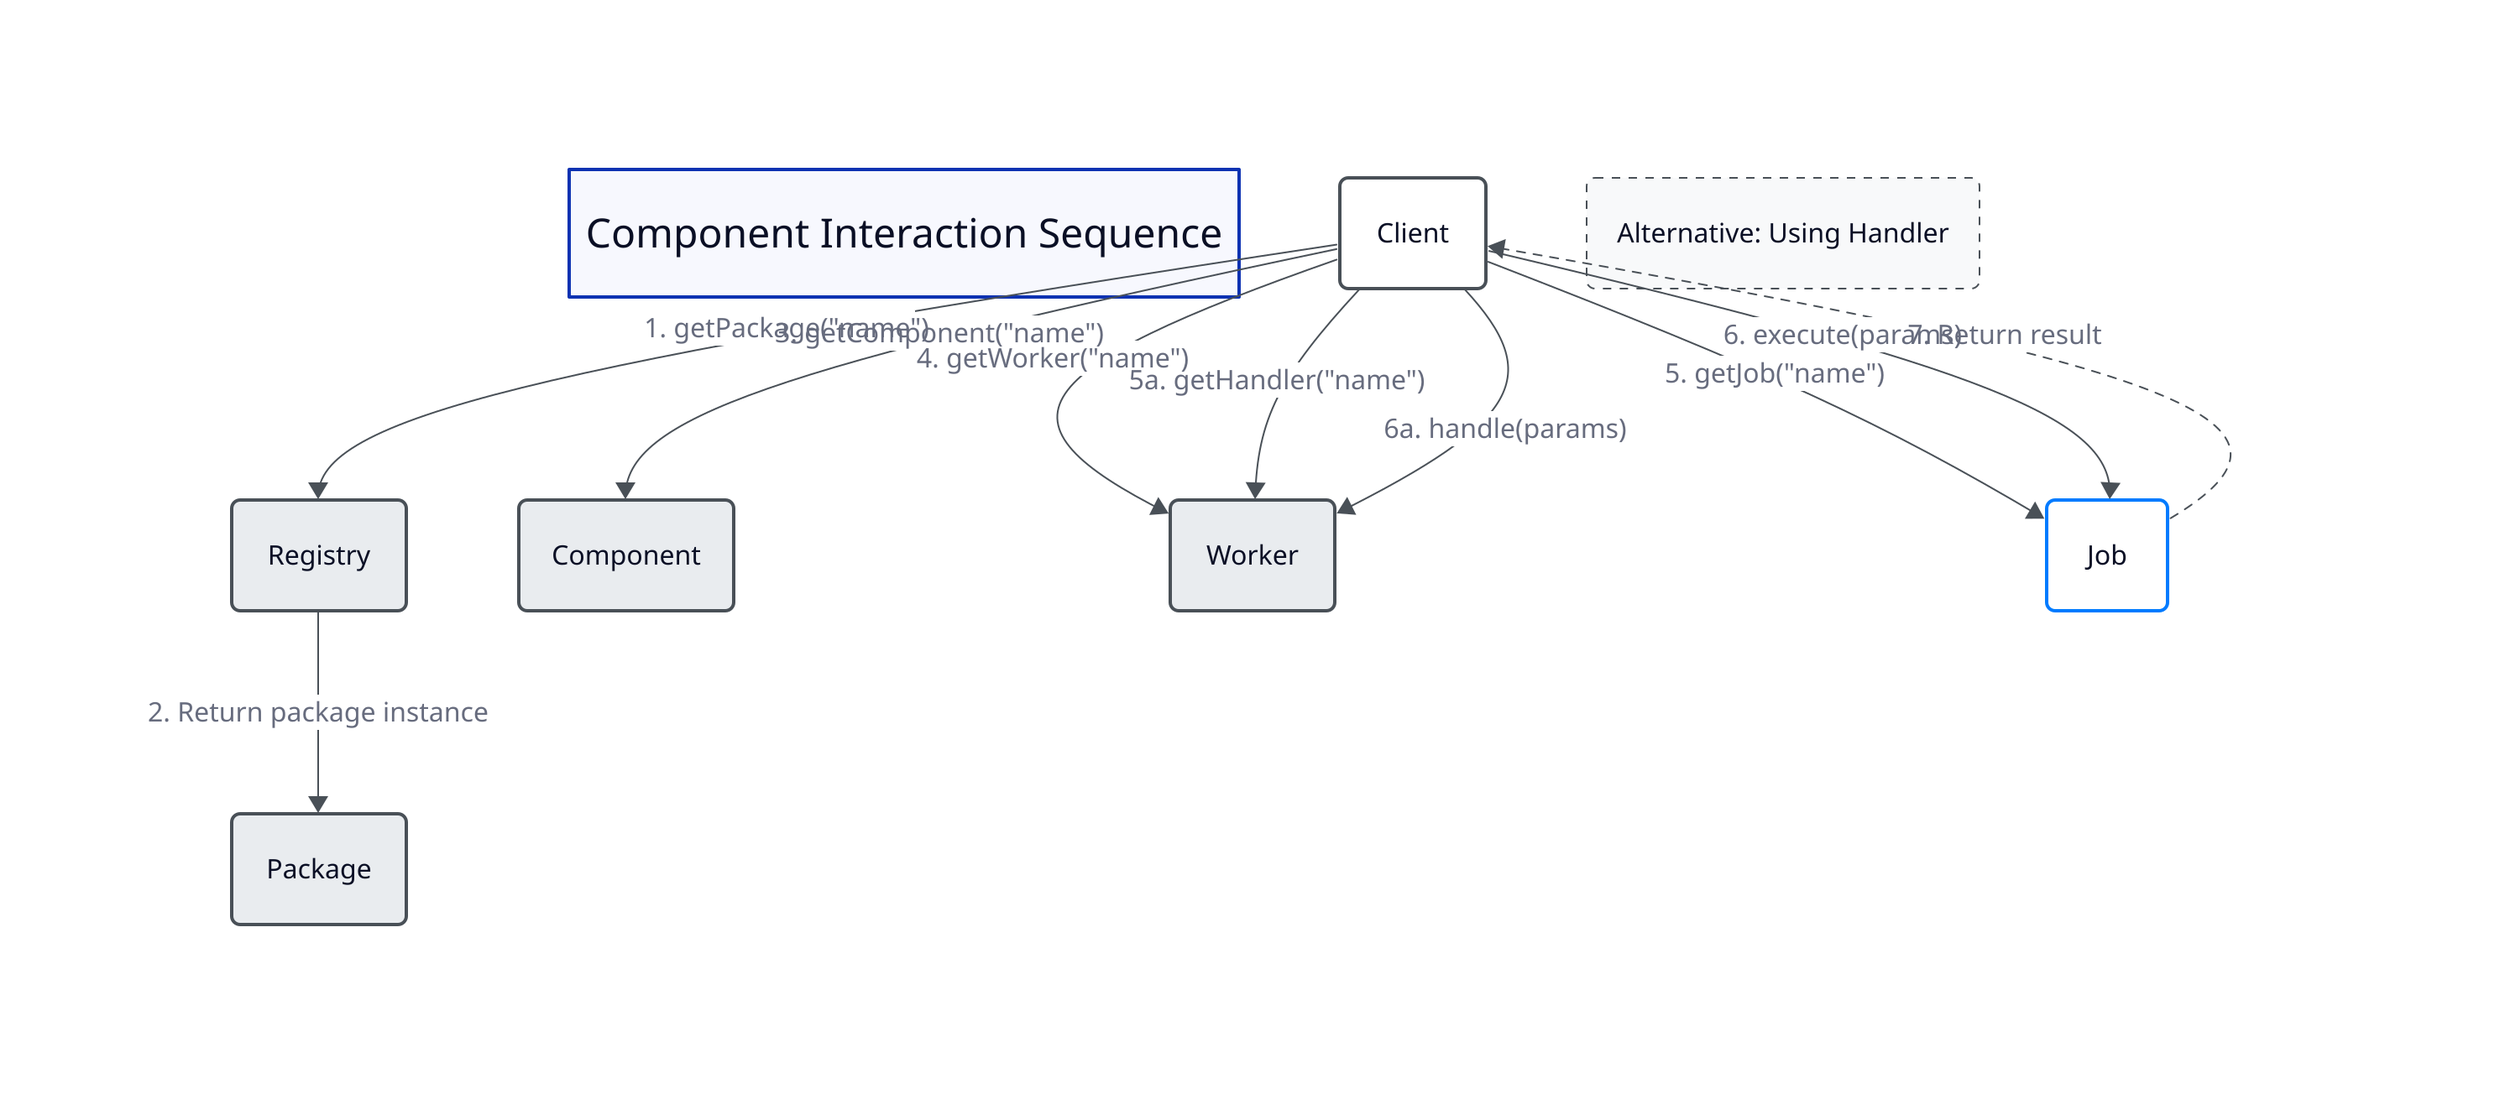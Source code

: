title: "Component Interaction Sequence" {
  style.font-size: 24
}

# Participants
client: "Client" {
  shape: rectangle
  style.fill: "#fff"
  style.stroke: "#495057"
  style.stroke-width: 2
  style.border-radius: 5
}

registry: "Registry" {
  shape: rectangle
  style.fill: "#e9ecef"
  style.stroke: "#495057"
  style.stroke-width: 2
  style.border-radius: 5
}

package: "Package" {
  shape: rectangle
  style.fill: "#e9ecef"
  style.stroke: "#495057"
  style.stroke-width: 2
  style.border-radius: 5
}

component: "Component" {
  shape: rectangle
  style.fill: "#e9ecef"
  style.stroke: "#495057"
  style.stroke-width: 2
  style.border-radius: 5
}

worker: "Worker" {
  shape: rectangle
  style.fill: "#e9ecef"
  style.stroke: "#495057"
  style.stroke-width: 2
  style.border-radius: 5
}

job: "Job" {
  shape: rectangle
  style.fill: "#fff"
  style.stroke: "#007bff"
  style.stroke-width: 2
  style.border-radius: 5
}

# Sequence
client -> registry: "1. getPackage(\"name\")" {
  style.stroke: "#495057"
  style.stroke-width: 1
}
registry -> package: "2. Return package instance" {
  style.stroke: "#495057"
  style.stroke-width: 1
}
client -> component: "3. getComponent(\"name\")" {
  style.stroke: "#495057"
  style.stroke-width: 1
}
client -> worker: "4. getWorker(\"name\")" {
  style.stroke: "#495057"
  style.stroke-width: 1
}
client -> job: "5. getJob(\"name\")" {
  style.stroke: "#495057"
  style.stroke-width: 1
}
client -> job: "6. execute(params)" {
  style.stroke: "#495057"
  style.stroke-width: 1
}
job .-> client: "7. Return result" {
  style.stroke: "#495057"
  style.stroke-width: 1
  style.stroke-dash: 5
}

# Alternative path
alt: "Alternative: Using Handler" {
  shape: rectangle
  style.fill: "#f8f9fa"
  style.stroke: "#495057"
  style.stroke-width: 1
  style.stroke-dash: 5
  style.border-radius: 5
}

client -> worker: "5a. getHandler(\"name\")" {
  style.stroke: "#495057"
  style.stroke-width: 1
}
client -> worker: "6a. handle(params)" {
  style.stroke: "#495057"
  style.stroke-width: 1
}

